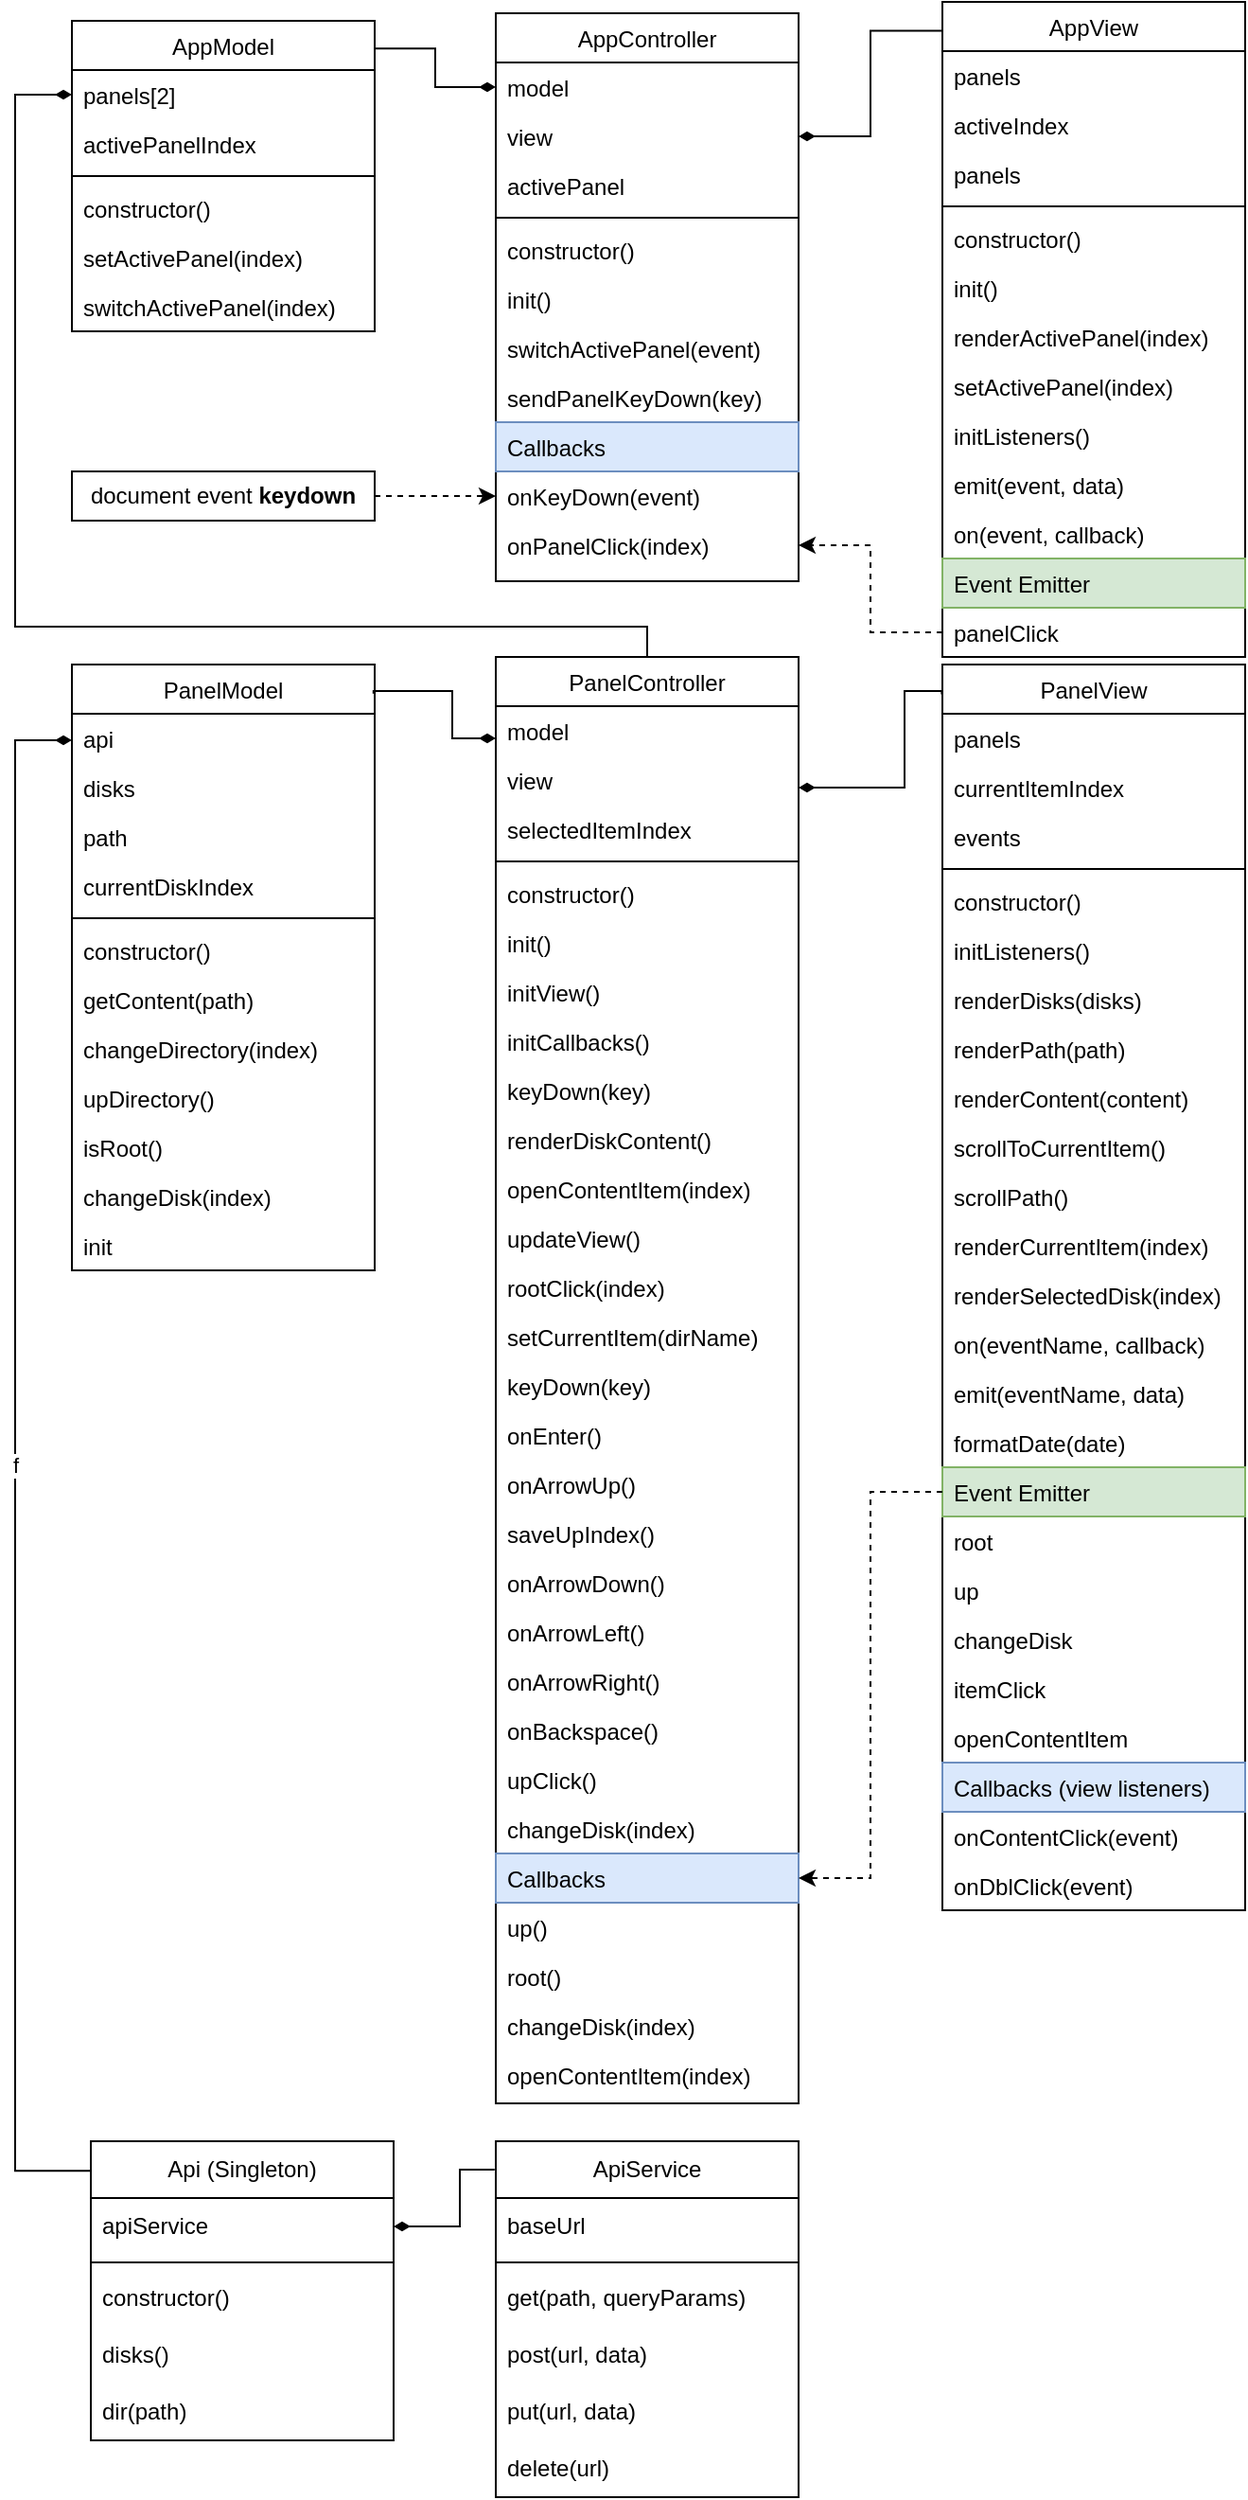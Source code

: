 <mxfile version="26.2.2">
  <diagram id="C5RBs43oDa-KdzZeNtuy" name="Page-1">
    <mxGraphModel dx="1680" dy="989" grid="1" gridSize="10" guides="1" tooltips="1" connect="1" arrows="1" fold="1" page="1" pageScale="1" pageWidth="827" pageHeight="1169" math="0" shadow="0">
      <root>
        <mxCell id="WIyWlLk6GJQsqaUBKTNV-0" />
        <mxCell id="WIyWlLk6GJQsqaUBKTNV-1" parent="WIyWlLk6GJQsqaUBKTNV-0" />
        <mxCell id="a1xoejH6OMflJk5eqxq0-0" value="AppController" style="swimlane;fontStyle=0;align=center;verticalAlign=top;childLayout=stackLayout;horizontal=1;startSize=26;horizontalStack=0;resizeParent=1;resizeLast=0;collapsible=1;marginBottom=0;rounded=0;shadow=0;strokeWidth=1;" parent="WIyWlLk6GJQsqaUBKTNV-1" vertex="1">
          <mxGeometry x="334" y="16" width="160" height="300" as="geometry">
            <mxRectangle x="110" y="580" width="160" height="26" as="alternateBounds" />
          </mxGeometry>
        </mxCell>
        <mxCell id="a1xoejH6OMflJk5eqxq0-8" value="model" style="text;align=left;verticalAlign=top;spacingLeft=4;spacingRight=4;overflow=hidden;rotatable=0;points=[[0,0.5],[1,0.5]];portConstraint=eastwest;rounded=0;shadow=0;html=0;" parent="a1xoejH6OMflJk5eqxq0-0" vertex="1">
          <mxGeometry y="26" width="160" height="26" as="geometry" />
        </mxCell>
        <mxCell id="a1xoejH6OMflJk5eqxq0-9" value="view" style="text;align=left;verticalAlign=top;spacingLeft=4;spacingRight=4;overflow=hidden;rotatable=0;points=[[0,0.5],[1,0.5]];portConstraint=eastwest;rounded=0;shadow=0;html=0;" parent="a1xoejH6OMflJk5eqxq0-0" vertex="1">
          <mxGeometry y="52" width="160" height="26" as="geometry" />
        </mxCell>
        <mxCell id="a1xoejH6OMflJk5eqxq0-10" value="activePanel" style="text;align=left;verticalAlign=top;spacingLeft=4;spacingRight=4;overflow=hidden;rotatable=0;points=[[0,0.5],[1,0.5]];portConstraint=eastwest;rounded=0;shadow=0;html=0;" parent="a1xoejH6OMflJk5eqxq0-0" vertex="1">
          <mxGeometry y="78" width="160" height="26" as="geometry" />
        </mxCell>
        <mxCell id="a1xoejH6OMflJk5eqxq0-4" value="" style="line;html=1;strokeWidth=1;align=left;verticalAlign=middle;spacingTop=-1;spacingLeft=3;spacingRight=3;rotatable=0;labelPosition=right;points=[];portConstraint=eastwest;" parent="a1xoejH6OMflJk5eqxq0-0" vertex="1">
          <mxGeometry y="104" width="160" height="8" as="geometry" />
        </mxCell>
        <mxCell id="a1xoejH6OMflJk5eqxq0-12" value="constructor()" style="text;align=left;verticalAlign=top;spacingLeft=4;spacingRight=4;overflow=hidden;rotatable=0;points=[[0,0.5],[1,0.5]];portConstraint=eastwest;rounded=0;shadow=0;html=0;" parent="a1xoejH6OMflJk5eqxq0-0" vertex="1">
          <mxGeometry y="112" width="160" height="26" as="geometry" />
        </mxCell>
        <mxCell id="a1xoejH6OMflJk5eqxq0-1" value="init()" style="text;align=left;verticalAlign=top;spacingLeft=4;spacingRight=4;overflow=hidden;rotatable=0;points=[[0,0.5],[1,0.5]];portConstraint=eastwest;" parent="a1xoejH6OMflJk5eqxq0-0" vertex="1">
          <mxGeometry y="138" width="160" height="26" as="geometry" />
        </mxCell>
        <mxCell id="a1xoejH6OMflJk5eqxq0-2" value="switchActivePanel(event)" style="text;align=left;verticalAlign=top;spacingLeft=4;spacingRight=4;overflow=hidden;rotatable=0;points=[[0,0.5],[1,0.5]];portConstraint=eastwest;rounded=0;shadow=0;html=0;" parent="a1xoejH6OMflJk5eqxq0-0" vertex="1">
          <mxGeometry y="164" width="160" height="26" as="geometry" />
        </mxCell>
        <mxCell id="a1xoejH6OMflJk5eqxq0-3" value="sendPanelKeyDown(key)" style="text;align=left;verticalAlign=top;spacingLeft=4;spacingRight=4;overflow=hidden;rotatable=0;points=[[0,0.5],[1,0.5]];portConstraint=eastwest;rounded=0;shadow=0;html=0;" parent="a1xoejH6OMflJk5eqxq0-0" vertex="1">
          <mxGeometry y="190" width="160" height="26" as="geometry" />
        </mxCell>
        <mxCell id="a1xoejH6OMflJk5eqxq0-11" value="Callbacks" style="text;align=left;verticalAlign=top;spacingLeft=4;spacingRight=4;overflow=hidden;rotatable=0;points=[[0,0.5],[1,0.5]];portConstraint=eastwest;rounded=0;shadow=0;html=0;fillColor=#dae8fc;strokeColor=#6c8ebf;" parent="a1xoejH6OMflJk5eqxq0-0" vertex="1">
          <mxGeometry y="216" width="160" height="26" as="geometry" />
        </mxCell>
        <mxCell id="a1xoejH6OMflJk5eqxq0-51" value="onKeyDown(event)" style="text;align=left;verticalAlign=top;spacingLeft=4;spacingRight=4;overflow=hidden;rotatable=0;points=[[0,0.5],[1,0.5]];portConstraint=eastwest;rounded=0;shadow=0;html=0;" parent="a1xoejH6OMflJk5eqxq0-0" vertex="1">
          <mxGeometry y="242" width="160" height="26" as="geometry" />
        </mxCell>
        <mxCell id="a1xoejH6OMflJk5eqxq0-103" value="onPanelClick(index)" style="text;align=left;verticalAlign=top;spacingLeft=4;spacingRight=4;overflow=hidden;rotatable=0;points=[[0,0.5],[1,0.5]];portConstraint=eastwest;rounded=0;shadow=0;html=0;" parent="a1xoejH6OMflJk5eqxq0-0" vertex="1">
          <mxGeometry y="268" width="160" height="26" as="geometry" />
        </mxCell>
        <mxCell id="a1xoejH6OMflJk5eqxq0-13" value="AppView" style="swimlane;fontStyle=0;align=center;verticalAlign=top;childLayout=stackLayout;horizontal=1;startSize=26;horizontalStack=0;resizeParent=1;resizeLast=0;collapsible=1;marginBottom=0;rounded=0;shadow=0;strokeWidth=1;" parent="WIyWlLk6GJQsqaUBKTNV-1" vertex="1">
          <mxGeometry x="570" y="10" width="160" height="346" as="geometry">
            <mxRectangle x="340" y="380" width="170" height="26" as="alternateBounds" />
          </mxGeometry>
        </mxCell>
        <mxCell id="a1xoejH6OMflJk5eqxq0-14" value="panels" style="text;align=left;verticalAlign=top;spacingLeft=4;spacingRight=4;overflow=hidden;rotatable=0;points=[[0,0.5],[1,0.5]];portConstraint=eastwest;" parent="a1xoejH6OMflJk5eqxq0-13" vertex="1">
          <mxGeometry y="26" width="160" height="26" as="geometry" />
        </mxCell>
        <mxCell id="a1xoejH6OMflJk5eqxq0-20" value="activeIndex" style="text;align=left;verticalAlign=top;spacingLeft=4;spacingRight=4;overflow=hidden;rotatable=0;points=[[0,0.5],[1,0.5]];portConstraint=eastwest;" parent="a1xoejH6OMflJk5eqxq0-13" vertex="1">
          <mxGeometry y="52" width="160" height="26" as="geometry" />
        </mxCell>
        <mxCell id="a1xoejH6OMflJk5eqxq0-21" value="panels" style="text;align=left;verticalAlign=top;spacingLeft=4;spacingRight=4;overflow=hidden;rotatable=0;points=[[0,0.5],[1,0.5]];portConstraint=eastwest;" parent="a1xoejH6OMflJk5eqxq0-13" vertex="1">
          <mxGeometry y="78" width="160" height="26" as="geometry" />
        </mxCell>
        <mxCell id="a1xoejH6OMflJk5eqxq0-15" value="" style="line;html=1;strokeWidth=1;align=left;verticalAlign=middle;spacingTop=-1;spacingLeft=3;spacingRight=3;rotatable=0;labelPosition=right;points=[];portConstraint=eastwest;" parent="a1xoejH6OMflJk5eqxq0-13" vertex="1">
          <mxGeometry y="104" width="160" height="8" as="geometry" />
        </mxCell>
        <mxCell id="a1xoejH6OMflJk5eqxq0-22" value="constructor()" style="text;align=left;verticalAlign=top;spacingLeft=4;spacingRight=4;overflow=hidden;rotatable=0;points=[[0,0.5],[1,0.5]];portConstraint=eastwest;" parent="a1xoejH6OMflJk5eqxq0-13" vertex="1">
          <mxGeometry y="112" width="160" height="26" as="geometry" />
        </mxCell>
        <mxCell id="a1xoejH6OMflJk5eqxq0-52" value="init()" style="text;align=left;verticalAlign=top;spacingLeft=4;spacingRight=4;overflow=hidden;rotatable=0;points=[[0,0.5],[1,0.5]];portConstraint=eastwest;" parent="a1xoejH6OMflJk5eqxq0-13" vertex="1">
          <mxGeometry y="138" width="160" height="26" as="geometry" />
        </mxCell>
        <mxCell id="2SHg-j8Ba1Pg3OJQyYPf-2" value="renderActivePanel(index)" style="text;align=left;verticalAlign=top;spacingLeft=4;spacingRight=4;overflow=hidden;rotatable=0;points=[[0,0.5],[1,0.5]];portConstraint=eastwest;" parent="a1xoejH6OMflJk5eqxq0-13" vertex="1">
          <mxGeometry y="164" width="160" height="26" as="geometry" />
        </mxCell>
        <mxCell id="a1xoejH6OMflJk5eqxq0-33" value="setActivePanel(index)" style="text;align=left;verticalAlign=top;spacingLeft=4;spacingRight=4;overflow=hidden;rotatable=0;points=[[0,0.5],[1,0.5]];portConstraint=eastwest;" parent="a1xoejH6OMflJk5eqxq0-13" vertex="1">
          <mxGeometry y="190" width="160" height="26" as="geometry" />
        </mxCell>
        <mxCell id="RjwUOtWfSefWet6naHmy-1" value="initListeners()" style="text;align=left;verticalAlign=top;spacingLeft=4;spacingRight=4;overflow=hidden;rotatable=0;points=[[0,0.5],[1,0.5]];portConstraint=eastwest;" parent="a1xoejH6OMflJk5eqxq0-13" vertex="1">
          <mxGeometry y="216" width="160" height="26" as="geometry" />
        </mxCell>
        <mxCell id="a1xoejH6OMflJk5eqxq0-34" value="emit(event, data)" style="text;align=left;verticalAlign=top;spacingLeft=4;spacingRight=4;overflow=hidden;rotatable=0;points=[[0,0.5],[1,0.5]];portConstraint=eastwest;" parent="a1xoejH6OMflJk5eqxq0-13" vertex="1">
          <mxGeometry y="242" width="160" height="26" as="geometry" />
        </mxCell>
        <mxCell id="a1xoejH6OMflJk5eqxq0-35" value="on(event, callback)" style="text;align=left;verticalAlign=top;spacingLeft=4;spacingRight=4;overflow=hidden;rotatable=0;points=[[0,0.5],[1,0.5]];portConstraint=eastwest;" parent="a1xoejH6OMflJk5eqxq0-13" vertex="1">
          <mxGeometry y="268" width="160" height="26" as="geometry" />
        </mxCell>
        <mxCell id="a1xoejH6OMflJk5eqxq0-36" value="Event Emitter" style="text;align=left;verticalAlign=top;spacingLeft=4;spacingRight=4;overflow=hidden;rotatable=0;points=[[0,0.5],[1,0.5]];portConstraint=eastwest;fillColor=#d5e8d4;strokeColor=#82b366;" parent="a1xoejH6OMflJk5eqxq0-13" vertex="1">
          <mxGeometry y="294" width="160" height="26" as="geometry" />
        </mxCell>
        <mxCell id="a1xoejH6OMflJk5eqxq0-38" value="panelClick" style="text;align=left;verticalAlign=top;spacingLeft=4;spacingRight=4;overflow=hidden;rotatable=0;points=[[0,0.5],[1,0.5]];portConstraint=eastwest;" parent="a1xoejH6OMflJk5eqxq0-13" vertex="1">
          <mxGeometry y="320" width="160" height="26" as="geometry" />
        </mxCell>
        <mxCell id="a1xoejH6OMflJk5eqxq0-23" value="AppModel" style="swimlane;fontStyle=0;align=center;verticalAlign=top;childLayout=stackLayout;horizontal=1;startSize=26;horizontalStack=0;resizeParent=1;resizeLast=0;collapsible=1;marginBottom=0;rounded=0;shadow=0;strokeWidth=1;" parent="WIyWlLk6GJQsqaUBKTNV-1" vertex="1">
          <mxGeometry x="110" y="20" width="160" height="164" as="geometry">
            <mxRectangle x="340" y="380" width="170" height="26" as="alternateBounds" />
          </mxGeometry>
        </mxCell>
        <mxCell id="a1xoejH6OMflJk5eqxq0-25" value="panels[2]" style="text;align=left;verticalAlign=top;spacingLeft=4;spacingRight=4;overflow=hidden;rotatable=0;points=[[0,0.5],[1,0.5]];portConstraint=eastwest;" parent="a1xoejH6OMflJk5eqxq0-23" vertex="1">
          <mxGeometry y="26" width="160" height="26" as="geometry" />
        </mxCell>
        <mxCell id="a1xoejH6OMflJk5eqxq0-26" value="activePanelIndex" style="text;align=left;verticalAlign=top;spacingLeft=4;spacingRight=4;overflow=hidden;rotatable=0;points=[[0,0.5],[1,0.5]];portConstraint=eastwest;" parent="a1xoejH6OMflJk5eqxq0-23" vertex="1">
          <mxGeometry y="52" width="160" height="26" as="geometry" />
        </mxCell>
        <mxCell id="a1xoejH6OMflJk5eqxq0-27" value="" style="line;html=1;strokeWidth=1;align=left;verticalAlign=middle;spacingTop=-1;spacingLeft=3;spacingRight=3;rotatable=0;labelPosition=right;points=[];portConstraint=eastwest;" parent="a1xoejH6OMflJk5eqxq0-23" vertex="1">
          <mxGeometry y="78" width="160" height="8" as="geometry" />
        </mxCell>
        <mxCell id="a1xoejH6OMflJk5eqxq0-41" value="constructor()" style="text;align=left;verticalAlign=top;spacingLeft=4;spacingRight=4;overflow=hidden;rotatable=0;points=[[0,0.5],[1,0.5]];portConstraint=eastwest;" parent="a1xoejH6OMflJk5eqxq0-23" vertex="1">
          <mxGeometry y="86" width="160" height="26" as="geometry" />
        </mxCell>
        <mxCell id="a1xoejH6OMflJk5eqxq0-28" value="setActivePanel(index)" style="text;align=left;verticalAlign=top;spacingLeft=4;spacingRight=4;overflow=hidden;rotatable=0;points=[[0,0.5],[1,0.5]];portConstraint=eastwest;" parent="a1xoejH6OMflJk5eqxq0-23" vertex="1">
          <mxGeometry y="112" width="160" height="26" as="geometry" />
        </mxCell>
        <mxCell id="a1xoejH6OMflJk5eqxq0-30" value="switchActivePanel(index)" style="text;align=left;verticalAlign=top;spacingLeft=4;spacingRight=4;overflow=hidden;rotatable=0;points=[[0,0.5],[1,0.5]];portConstraint=eastwest;" parent="a1xoejH6OMflJk5eqxq0-23" vertex="1">
          <mxGeometry y="138" width="160" height="26" as="geometry" />
        </mxCell>
        <mxCell id="a1xoejH6OMflJk5eqxq0-31" value="" style="edgeStyle=orthogonalEdgeStyle;rounded=0;orthogonalLoop=1;jettySize=auto;html=1;endArrow=diamondThin;endFill=1;exitX=0.999;exitY=0.089;exitDx=0;exitDy=0;exitPerimeter=0;" parent="WIyWlLk6GJQsqaUBKTNV-1" source="a1xoejH6OMflJk5eqxq0-23" target="a1xoejH6OMflJk5eqxq0-8" edge="1">
          <mxGeometry relative="1" as="geometry" />
        </mxCell>
        <mxCell id="a1xoejH6OMflJk5eqxq0-32" value="" style="edgeStyle=orthogonalEdgeStyle;rounded=0;orthogonalLoop=1;jettySize=auto;html=1;exitX=-0.003;exitY=0.044;exitDx=0;exitDy=0;exitPerimeter=0;endArrow=diamondThin;endFill=1;" parent="WIyWlLk6GJQsqaUBKTNV-1" source="a1xoejH6OMflJk5eqxq0-13" target="a1xoejH6OMflJk5eqxq0-9" edge="1">
          <mxGeometry relative="1" as="geometry" />
        </mxCell>
        <mxCell id="a1xoejH6OMflJk5eqxq0-40" value="" style="edgeStyle=orthogonalEdgeStyle;rounded=0;orthogonalLoop=1;jettySize=auto;html=1;entryX=1;entryY=0.5;entryDx=0;entryDy=0;dashed=1;" parent="WIyWlLk6GJQsqaUBKTNV-1" source="a1xoejH6OMflJk5eqxq0-38" target="a1xoejH6OMflJk5eqxq0-103" edge="1">
          <mxGeometry relative="1" as="geometry" />
        </mxCell>
        <mxCell id="a1xoejH6OMflJk5eqxq0-53" value="PanelController" style="swimlane;fontStyle=0;align=center;verticalAlign=top;childLayout=stackLayout;horizontal=1;startSize=26;horizontalStack=0;resizeParent=1;resizeLast=0;collapsible=1;marginBottom=0;rounded=0;shadow=0;strokeWidth=1;" parent="WIyWlLk6GJQsqaUBKTNV-1" vertex="1">
          <mxGeometry x="334" y="356" width="160" height="764" as="geometry">
            <mxRectangle x="110" y="580" width="160" height="26" as="alternateBounds" />
          </mxGeometry>
        </mxCell>
        <mxCell id="a1xoejH6OMflJk5eqxq0-54" value="model" style="text;align=left;verticalAlign=top;spacingLeft=4;spacingRight=4;overflow=hidden;rotatable=0;points=[[0,0.5],[1,0.5]];portConstraint=eastwest;rounded=0;shadow=0;html=0;" parent="a1xoejH6OMflJk5eqxq0-53" vertex="1">
          <mxGeometry y="26" width="160" height="26" as="geometry" />
        </mxCell>
        <mxCell id="a1xoejH6OMflJk5eqxq0-55" value="view" style="text;align=left;verticalAlign=top;spacingLeft=4;spacingRight=4;overflow=hidden;rotatable=0;points=[[0,0.5],[1,0.5]];portConstraint=eastwest;rounded=0;shadow=0;html=0;" parent="a1xoejH6OMflJk5eqxq0-53" vertex="1">
          <mxGeometry y="52" width="160" height="26" as="geometry" />
        </mxCell>
        <mxCell id="a1xoejH6OMflJk5eqxq0-56" value="selectedItemIndex" style="text;align=left;verticalAlign=top;spacingLeft=4;spacingRight=4;overflow=hidden;rotatable=0;points=[[0,0.5],[1,0.5]];portConstraint=eastwest;rounded=0;shadow=0;html=0;" parent="a1xoejH6OMflJk5eqxq0-53" vertex="1">
          <mxGeometry y="78" width="160" height="26" as="geometry" />
        </mxCell>
        <mxCell id="a1xoejH6OMflJk5eqxq0-57" value="" style="line;html=1;strokeWidth=1;align=left;verticalAlign=middle;spacingTop=-1;spacingLeft=3;spacingRight=3;rotatable=0;labelPosition=right;points=[];portConstraint=eastwest;" parent="a1xoejH6OMflJk5eqxq0-53" vertex="1">
          <mxGeometry y="104" width="160" height="8" as="geometry" />
        </mxCell>
        <mxCell id="a1xoejH6OMflJk5eqxq0-58" value="constructor()" style="text;align=left;verticalAlign=top;spacingLeft=4;spacingRight=4;overflow=hidden;rotatable=0;points=[[0,0.5],[1,0.5]];portConstraint=eastwest;rounded=0;shadow=0;html=0;" parent="a1xoejH6OMflJk5eqxq0-53" vertex="1">
          <mxGeometry y="112" width="160" height="26" as="geometry" />
        </mxCell>
        <mxCell id="a1xoejH6OMflJk5eqxq0-59" value="init()" style="text;align=left;verticalAlign=top;spacingLeft=4;spacingRight=4;overflow=hidden;rotatable=0;points=[[0,0.5],[1,0.5]];portConstraint=eastwest;" parent="a1xoejH6OMflJk5eqxq0-53" vertex="1">
          <mxGeometry y="138" width="160" height="26" as="geometry" />
        </mxCell>
        <mxCell id="a1xoejH6OMflJk5eqxq0-89" value="initView()" style="text;align=left;verticalAlign=top;spacingLeft=4;spacingRight=4;overflow=hidden;rotatable=0;points=[[0,0.5],[1,0.5]];portConstraint=eastwest;" parent="a1xoejH6OMflJk5eqxq0-53" vertex="1">
          <mxGeometry y="164" width="160" height="26" as="geometry" />
        </mxCell>
        <mxCell id="a1xoejH6OMflJk5eqxq0-90" value="initCallbacks()" style="text;align=left;verticalAlign=top;spacingLeft=4;spacingRight=4;overflow=hidden;rotatable=0;points=[[0,0.5],[1,0.5]];portConstraint=eastwest;" parent="a1xoejH6OMflJk5eqxq0-53" vertex="1">
          <mxGeometry y="190" width="160" height="26" as="geometry" />
        </mxCell>
        <mxCell id="a1xoejH6OMflJk5eqxq0-91" value="keyDown(key)" style="text;align=left;verticalAlign=top;spacingLeft=4;spacingRight=4;overflow=hidden;rotatable=0;points=[[0,0.5],[1,0.5]];portConstraint=eastwest;" parent="a1xoejH6OMflJk5eqxq0-53" vertex="1">
          <mxGeometry y="216" width="160" height="26" as="geometry" />
        </mxCell>
        <mxCell id="BGa3P3r84_0ftq_pLWF2-8" value="renderDiskContent()" style="text;align=left;verticalAlign=top;spacingLeft=4;spacingRight=4;overflow=hidden;rotatable=0;points=[[0,0.5],[1,0.5]];portConstraint=eastwest;" parent="a1xoejH6OMflJk5eqxq0-53" vertex="1">
          <mxGeometry y="242" width="160" height="26" as="geometry" />
        </mxCell>
        <mxCell id="BGa3P3r84_0ftq_pLWF2-9" value="openContentItem(index)" style="text;align=left;verticalAlign=top;spacingLeft=4;spacingRight=4;overflow=hidden;rotatable=0;points=[[0,0.5],[1,0.5]];portConstraint=eastwest;" parent="a1xoejH6OMflJk5eqxq0-53" vertex="1">
          <mxGeometry y="268" width="160" height="26" as="geometry" />
        </mxCell>
        <mxCell id="2SHg-j8Ba1Pg3OJQyYPf-3" value="updateView()" style="text;align=left;verticalAlign=top;spacingLeft=4;spacingRight=4;overflow=hidden;rotatable=0;points=[[0,0.5],[1,0.5]];portConstraint=eastwest;" parent="a1xoejH6OMflJk5eqxq0-53" vertex="1">
          <mxGeometry y="294" width="160" height="26" as="geometry" />
        </mxCell>
        <mxCell id="BGa3P3r84_0ftq_pLWF2-11" value="rootClick(index)" style="text;align=left;verticalAlign=top;spacingLeft=4;spacingRight=4;overflow=hidden;rotatable=0;points=[[0,0.5],[1,0.5]];portConstraint=eastwest;" parent="a1xoejH6OMflJk5eqxq0-53" vertex="1">
          <mxGeometry y="320" width="160" height="26" as="geometry" />
        </mxCell>
        <mxCell id="2SHg-j8Ba1Pg3OJQyYPf-4" value="setCurrentItem(dirName)" style="text;align=left;verticalAlign=top;spacingLeft=4;spacingRight=4;overflow=hidden;rotatable=0;points=[[0,0.5],[1,0.5]];portConstraint=eastwest;" parent="a1xoejH6OMflJk5eqxq0-53" vertex="1">
          <mxGeometry y="346" width="160" height="26" as="geometry" />
        </mxCell>
        <mxCell id="2SHg-j8Ba1Pg3OJQyYPf-5" value="keyDown(key)" style="text;align=left;verticalAlign=top;spacingLeft=4;spacingRight=4;overflow=hidden;rotatable=0;points=[[0,0.5],[1,0.5]];portConstraint=eastwest;" parent="a1xoejH6OMflJk5eqxq0-53" vertex="1">
          <mxGeometry y="372" width="160" height="26" as="geometry" />
        </mxCell>
        <mxCell id="2SHg-j8Ba1Pg3OJQyYPf-21" value="onEnter()" style="text;align=left;verticalAlign=top;spacingLeft=4;spacingRight=4;overflow=hidden;rotatable=0;points=[[0,0.5],[1,0.5]];portConstraint=eastwest;" parent="a1xoejH6OMflJk5eqxq0-53" vertex="1">
          <mxGeometry y="398" width="160" height="26" as="geometry" />
        </mxCell>
        <mxCell id="2SHg-j8Ba1Pg3OJQyYPf-20" value="onArrowUp()" style="text;align=left;verticalAlign=top;spacingLeft=4;spacingRight=4;overflow=hidden;rotatable=0;points=[[0,0.5],[1,0.5]];portConstraint=eastwest;" parent="a1xoejH6OMflJk5eqxq0-53" vertex="1">
          <mxGeometry y="424" width="160" height="26" as="geometry" />
        </mxCell>
        <mxCell id="2SHg-j8Ba1Pg3OJQyYPf-19" value="saveUpIndex()" style="text;align=left;verticalAlign=top;spacingLeft=4;spacingRight=4;overflow=hidden;rotatable=0;points=[[0,0.5],[1,0.5]];portConstraint=eastwest;" parent="a1xoejH6OMflJk5eqxq0-53" vertex="1">
          <mxGeometry y="450" width="160" height="26" as="geometry" />
        </mxCell>
        <mxCell id="2SHg-j8Ba1Pg3OJQyYPf-18" value="onArrowDown()" style="text;align=left;verticalAlign=top;spacingLeft=4;spacingRight=4;overflow=hidden;rotatable=0;points=[[0,0.5],[1,0.5]];portConstraint=eastwest;" parent="a1xoejH6OMflJk5eqxq0-53" vertex="1">
          <mxGeometry y="476" width="160" height="26" as="geometry" />
        </mxCell>
        <mxCell id="2SHg-j8Ba1Pg3OJQyYPf-17" value="onArrowLeft()" style="text;align=left;verticalAlign=top;spacingLeft=4;spacingRight=4;overflow=hidden;rotatable=0;points=[[0,0.5],[1,0.5]];portConstraint=eastwest;" parent="a1xoejH6OMflJk5eqxq0-53" vertex="1">
          <mxGeometry y="502" width="160" height="26" as="geometry" />
        </mxCell>
        <mxCell id="2SHg-j8Ba1Pg3OJQyYPf-16" value="onArrowRight() " style="text;align=left;verticalAlign=top;spacingLeft=4;spacingRight=4;overflow=hidden;rotatable=0;points=[[0,0.5],[1,0.5]];portConstraint=eastwest;" parent="a1xoejH6OMflJk5eqxq0-53" vertex="1">
          <mxGeometry y="528" width="160" height="26" as="geometry" />
        </mxCell>
        <mxCell id="2SHg-j8Ba1Pg3OJQyYPf-15" value="onBackspace()" style="text;align=left;verticalAlign=top;spacingLeft=4;spacingRight=4;overflow=hidden;rotatable=0;points=[[0,0.5],[1,0.5]];portConstraint=eastwest;" parent="a1xoejH6OMflJk5eqxq0-53" vertex="1">
          <mxGeometry y="554" width="160" height="26" as="geometry" />
        </mxCell>
        <mxCell id="BGa3P3r84_0ftq_pLWF2-10" value="upClick()" style="text;align=left;verticalAlign=top;spacingLeft=4;spacingRight=4;overflow=hidden;rotatable=0;points=[[0,0.5],[1,0.5]];portConstraint=eastwest;" parent="a1xoejH6OMflJk5eqxq0-53" vertex="1">
          <mxGeometry y="580" width="160" height="26" as="geometry" />
        </mxCell>
        <mxCell id="a1xoejH6OMflJk5eqxq0-93" value="changeDisk(index)" style="text;align=left;verticalAlign=top;spacingLeft=4;spacingRight=4;overflow=hidden;rotatable=0;points=[[0,0.5],[1,0.5]];portConstraint=eastwest;" parent="a1xoejH6OMflJk5eqxq0-53" vertex="1">
          <mxGeometry y="606" width="160" height="26" as="geometry" />
        </mxCell>
        <mxCell id="a1xoejH6OMflJk5eqxq0-97" value="Callbacks" style="text;align=left;verticalAlign=top;spacingLeft=4;spacingRight=4;overflow=hidden;rotatable=0;points=[[0,0.5],[1,0.5]];portConstraint=eastwest;fillColor=#dae8fc;strokeColor=#6c8ebf;" parent="a1xoejH6OMflJk5eqxq0-53" vertex="1">
          <mxGeometry y="632" width="160" height="26" as="geometry" />
        </mxCell>
        <mxCell id="a1xoejH6OMflJk5eqxq0-101" value="up()" style="text;align=left;verticalAlign=top;spacingLeft=4;spacingRight=4;overflow=hidden;rotatable=0;points=[[0,0.5],[1,0.5]];portConstraint=eastwest;" parent="a1xoejH6OMflJk5eqxq0-53" vertex="1">
          <mxGeometry y="658" width="160" height="26" as="geometry" />
        </mxCell>
        <mxCell id="a1xoejH6OMflJk5eqxq0-102" value="root()" style="text;align=left;verticalAlign=top;spacingLeft=4;spacingRight=4;overflow=hidden;rotatable=0;points=[[0,0.5],[1,0.5]];portConstraint=eastwest;" parent="a1xoejH6OMflJk5eqxq0-53" vertex="1">
          <mxGeometry y="684" width="160" height="26" as="geometry" />
        </mxCell>
        <mxCell id="a1xoejH6OMflJk5eqxq0-98" value="changeDisk(index)" style="text;align=left;verticalAlign=top;spacingLeft=4;spacingRight=4;overflow=hidden;rotatable=0;points=[[0,0.5],[1,0.5]];portConstraint=eastwest;" parent="a1xoejH6OMflJk5eqxq0-53" vertex="1">
          <mxGeometry y="710" width="160" height="26" as="geometry" />
        </mxCell>
        <mxCell id="a1xoejH6OMflJk5eqxq0-100" value="openContentItem(index)" style="text;align=left;verticalAlign=top;spacingLeft=4;spacingRight=4;overflow=hidden;rotatable=0;points=[[0,0.5],[1,0.5]];portConstraint=eastwest;" parent="a1xoejH6OMflJk5eqxq0-53" vertex="1">
          <mxGeometry y="736" width="160" height="26" as="geometry" />
        </mxCell>
        <mxCell id="a1xoejH6OMflJk5eqxq0-64" value="PanelView" style="swimlane;fontStyle=0;align=center;verticalAlign=top;childLayout=stackLayout;horizontal=1;startSize=26;horizontalStack=0;resizeParent=1;resizeLast=0;collapsible=1;marginBottom=0;rounded=0;shadow=0;strokeWidth=1;" parent="WIyWlLk6GJQsqaUBKTNV-1" vertex="1">
          <mxGeometry x="570" y="360" width="160" height="658" as="geometry">
            <mxRectangle x="340" y="380" width="170" height="26" as="alternateBounds" />
          </mxGeometry>
        </mxCell>
        <mxCell id="a1xoejH6OMflJk5eqxq0-65" value="panels" style="text;align=left;verticalAlign=top;spacingLeft=4;spacingRight=4;overflow=hidden;rotatable=0;points=[[0,0.5],[1,0.5]];portConstraint=eastwest;" parent="a1xoejH6OMflJk5eqxq0-64" vertex="1">
          <mxGeometry y="26" width="160" height="26" as="geometry" />
        </mxCell>
        <mxCell id="a1xoejH6OMflJk5eqxq0-66" value="currentItemIndex" style="text;align=left;verticalAlign=top;spacingLeft=4;spacingRight=4;overflow=hidden;rotatable=0;points=[[0,0.5],[1,0.5]];portConstraint=eastwest;" parent="a1xoejH6OMflJk5eqxq0-64" vertex="1">
          <mxGeometry y="52" width="160" height="26" as="geometry" />
        </mxCell>
        <mxCell id="ZbNs4xfakoSIJc2jmbuh-25" value="events" style="text;align=left;verticalAlign=top;spacingLeft=4;spacingRight=4;overflow=hidden;rotatable=0;points=[[0,0.5],[1,0.5]];portConstraint=eastwest;" parent="a1xoejH6OMflJk5eqxq0-64" vertex="1">
          <mxGeometry y="78" width="160" height="26" as="geometry" />
        </mxCell>
        <mxCell id="a1xoejH6OMflJk5eqxq0-68" value="" style="line;html=1;strokeWidth=1;align=left;verticalAlign=middle;spacingTop=-1;spacingLeft=3;spacingRight=3;rotatable=0;labelPosition=right;points=[];portConstraint=eastwest;" parent="a1xoejH6OMflJk5eqxq0-64" vertex="1">
          <mxGeometry y="104" width="160" height="8" as="geometry" />
        </mxCell>
        <mxCell id="a1xoejH6OMflJk5eqxq0-69" value="constructor()" style="text;align=left;verticalAlign=top;spacingLeft=4;spacingRight=4;overflow=hidden;rotatable=0;points=[[0,0.5],[1,0.5]];portConstraint=eastwest;" parent="a1xoejH6OMflJk5eqxq0-64" vertex="1">
          <mxGeometry y="112" width="160" height="26" as="geometry" />
        </mxCell>
        <mxCell id="a1xoejH6OMflJk5eqxq0-70" value="initListeners()" style="text;align=left;verticalAlign=top;spacingLeft=4;spacingRight=4;overflow=hidden;rotatable=0;points=[[0,0.5],[1,0.5]];portConstraint=eastwest;" parent="a1xoejH6OMflJk5eqxq0-64" vertex="1">
          <mxGeometry y="138" width="160" height="26" as="geometry" />
        </mxCell>
        <mxCell id="a1xoejH6OMflJk5eqxq0-71" value="renderDisks(disks)" style="text;align=left;verticalAlign=top;spacingLeft=4;spacingRight=4;overflow=hidden;rotatable=0;points=[[0,0.5],[1,0.5]];portConstraint=eastwest;" parent="a1xoejH6OMflJk5eqxq0-64" vertex="1">
          <mxGeometry y="164" width="160" height="26" as="geometry" />
        </mxCell>
        <mxCell id="a1xoejH6OMflJk5eqxq0-125" value="renderPath(path)" style="text;align=left;verticalAlign=top;spacingLeft=4;spacingRight=4;overflow=hidden;rotatable=0;points=[[0,0.5],[1,0.5]];portConstraint=eastwest;" parent="a1xoejH6OMflJk5eqxq0-64" vertex="1">
          <mxGeometry y="190" width="160" height="26" as="geometry" />
        </mxCell>
        <mxCell id="a1xoejH6OMflJk5eqxq0-126" value="renderContent(content)" style="text;align=left;verticalAlign=top;spacingLeft=4;spacingRight=4;overflow=hidden;rotatable=0;points=[[0,0.5],[1,0.5]];portConstraint=eastwest;" parent="a1xoejH6OMflJk5eqxq0-64" vertex="1">
          <mxGeometry y="216" width="160" height="26" as="geometry" />
        </mxCell>
        <mxCell id="RHOaUL56txEKMJ-VByJY-1" value="scrollToCurrentItem()" style="text;align=left;verticalAlign=top;spacingLeft=4;spacingRight=4;overflow=hidden;rotatable=0;points=[[0,0.5],[1,0.5]];portConstraint=eastwest;" vertex="1" parent="a1xoejH6OMflJk5eqxq0-64">
          <mxGeometry y="242" width="160" height="26" as="geometry" />
        </mxCell>
        <mxCell id="RHOaUL56txEKMJ-VByJY-2" value="scrollPath()" style="text;align=left;verticalAlign=top;spacingLeft=4;spacingRight=4;overflow=hidden;rotatable=0;points=[[0,0.5],[1,0.5]];portConstraint=eastwest;" vertex="1" parent="a1xoejH6OMflJk5eqxq0-64">
          <mxGeometry y="268" width="160" height="26" as="geometry" />
        </mxCell>
        <mxCell id="a1xoejH6OMflJk5eqxq0-127" value="renderCurrentItem(index)" style="text;align=left;verticalAlign=top;spacingLeft=4;spacingRight=4;overflow=hidden;rotatable=0;points=[[0,0.5],[1,0.5]];portConstraint=eastwest;" parent="a1xoejH6OMflJk5eqxq0-64" vertex="1">
          <mxGeometry y="294" width="160" height="26" as="geometry" />
        </mxCell>
        <mxCell id="a1xoejH6OMflJk5eqxq0-128" value="renderSelectedDisk(index)" style="text;align=left;verticalAlign=top;spacingLeft=4;spacingRight=4;overflow=hidden;rotatable=0;points=[[0,0.5],[1,0.5]];portConstraint=eastwest;" parent="a1xoejH6OMflJk5eqxq0-64" vertex="1">
          <mxGeometry y="320" width="160" height="26" as="geometry" />
        </mxCell>
        <mxCell id="BGa3P3r84_0ftq_pLWF2-3" value="on(eventName, callback)" style="text;align=left;verticalAlign=top;spacingLeft=4;spacingRight=4;overflow=hidden;rotatable=0;points=[[0,0.5],[1,0.5]];portConstraint=eastwest;" parent="a1xoejH6OMflJk5eqxq0-64" vertex="1">
          <mxGeometry y="346" width="160" height="26" as="geometry" />
        </mxCell>
        <mxCell id="BGa3P3r84_0ftq_pLWF2-4" value="emit(eventName, data)" style="text;align=left;verticalAlign=top;spacingLeft=4;spacingRight=4;overflow=hidden;rotatable=0;points=[[0,0.5],[1,0.5]];portConstraint=eastwest;" parent="a1xoejH6OMflJk5eqxq0-64" vertex="1">
          <mxGeometry y="372" width="160" height="26" as="geometry" />
        </mxCell>
        <mxCell id="a1xoejH6OMflJk5eqxq0-73" value="formatDate(date)" style="text;align=left;verticalAlign=top;spacingLeft=4;spacingRight=4;overflow=hidden;rotatable=0;points=[[0,0.5],[1,0.5]];portConstraint=eastwest;" parent="a1xoejH6OMflJk5eqxq0-64" vertex="1">
          <mxGeometry y="398" width="160" height="26" as="geometry" />
        </mxCell>
        <mxCell id="a1xoejH6OMflJk5eqxq0-75" value="Event Emitter" style="text;align=left;verticalAlign=top;spacingLeft=4;spacingRight=4;overflow=hidden;rotatable=0;points=[[0,0.5],[1,0.5]];portConstraint=eastwest;fillColor=#d5e8d4;strokeColor=#82b366;" parent="a1xoejH6OMflJk5eqxq0-64" vertex="1">
          <mxGeometry y="424" width="160" height="26" as="geometry" />
        </mxCell>
        <mxCell id="a1xoejH6OMflJk5eqxq0-129" value="root" style="text;align=left;verticalAlign=top;spacingLeft=4;spacingRight=4;overflow=hidden;rotatable=0;points=[[0,0.5],[1,0.5]];portConstraint=eastwest;" parent="a1xoejH6OMflJk5eqxq0-64" vertex="1">
          <mxGeometry y="450" width="160" height="26" as="geometry" />
        </mxCell>
        <mxCell id="a1xoejH6OMflJk5eqxq0-76" value="up" style="text;align=left;verticalAlign=top;spacingLeft=4;spacingRight=4;overflow=hidden;rotatable=0;points=[[0,0.5],[1,0.5]];portConstraint=eastwest;" parent="a1xoejH6OMflJk5eqxq0-64" vertex="1">
          <mxGeometry y="476" width="160" height="26" as="geometry" />
        </mxCell>
        <mxCell id="a1xoejH6OMflJk5eqxq0-130" value="changeDisk" style="text;align=left;verticalAlign=top;spacingLeft=4;spacingRight=4;overflow=hidden;rotatable=0;points=[[0,0.5],[1,0.5]];portConstraint=eastwest;" parent="a1xoejH6OMflJk5eqxq0-64" vertex="1">
          <mxGeometry y="502" width="160" height="26" as="geometry" />
        </mxCell>
        <mxCell id="a1xoejH6OMflJk5eqxq0-131" value="itemClick" style="text;align=left;verticalAlign=top;spacingLeft=4;spacingRight=4;overflow=hidden;rotatable=0;points=[[0,0.5],[1,0.5]];portConstraint=eastwest;" parent="a1xoejH6OMflJk5eqxq0-64" vertex="1">
          <mxGeometry y="528" width="160" height="26" as="geometry" />
        </mxCell>
        <mxCell id="a1xoejH6OMflJk5eqxq0-132" value="openContentItem" style="text;align=left;verticalAlign=top;spacingLeft=4;spacingRight=4;overflow=hidden;rotatable=0;points=[[0,0.5],[1,0.5]];portConstraint=eastwest;" parent="a1xoejH6OMflJk5eqxq0-64" vertex="1">
          <mxGeometry y="554" width="160" height="26" as="geometry" />
        </mxCell>
        <mxCell id="a1xoejH6OMflJk5eqxq0-133" value="Callbacks (view listeners)" style="text;align=left;verticalAlign=top;spacingLeft=4;spacingRight=4;overflow=hidden;rotatable=0;points=[[0,0.5],[1,0.5]];portConstraint=eastwest;fillColor=#dae8fc;strokeColor=#6c8ebf;" parent="a1xoejH6OMflJk5eqxq0-64" vertex="1">
          <mxGeometry y="580" width="160" height="26" as="geometry" />
        </mxCell>
        <mxCell id="a1xoejH6OMflJk5eqxq0-134" value="onContentClick(event)" style="text;align=left;verticalAlign=top;spacingLeft=4;spacingRight=4;overflow=hidden;rotatable=0;points=[[0,0.5],[1,0.5]];portConstraint=eastwest;" parent="a1xoejH6OMflJk5eqxq0-64" vertex="1">
          <mxGeometry y="606" width="160" height="26" as="geometry" />
        </mxCell>
        <mxCell id="a1xoejH6OMflJk5eqxq0-135" value="onDblClick(event)" style="text;align=left;verticalAlign=top;spacingLeft=4;spacingRight=4;overflow=hidden;rotatable=0;points=[[0,0.5],[1,0.5]];portConstraint=eastwest;" parent="a1xoejH6OMflJk5eqxq0-64" vertex="1">
          <mxGeometry y="632" width="160" height="26" as="geometry" />
        </mxCell>
        <mxCell id="a1xoejH6OMflJk5eqxq0-77" value="PanelModel" style="swimlane;fontStyle=0;align=center;verticalAlign=top;childLayout=stackLayout;horizontal=1;startSize=26;horizontalStack=0;resizeParent=1;resizeLast=0;collapsible=1;marginBottom=0;rounded=0;shadow=0;strokeWidth=1;" parent="WIyWlLk6GJQsqaUBKTNV-1" vertex="1">
          <mxGeometry x="110" y="360" width="160" height="320" as="geometry">
            <mxRectangle x="340" y="380" width="170" height="26" as="alternateBounds" />
          </mxGeometry>
        </mxCell>
        <mxCell id="a1xoejH6OMflJk5eqxq0-162" value="api" style="text;align=left;verticalAlign=top;spacingLeft=4;spacingRight=4;overflow=hidden;rotatable=0;points=[[0,0.5],[1,0.5]];portConstraint=eastwest;" parent="a1xoejH6OMflJk5eqxq0-77" vertex="1">
          <mxGeometry y="26" width="160" height="26" as="geometry" />
        </mxCell>
        <mxCell id="a1xoejH6OMflJk5eqxq0-79" value="disks" style="text;align=left;verticalAlign=top;spacingLeft=4;spacingRight=4;overflow=hidden;rotatable=0;points=[[0,0.5],[1,0.5]];portConstraint=eastwest;" parent="a1xoejH6OMflJk5eqxq0-77" vertex="1">
          <mxGeometry y="52" width="160" height="26" as="geometry" />
        </mxCell>
        <mxCell id="a1xoejH6OMflJk5eqxq0-80" value="path" style="text;align=left;verticalAlign=top;spacingLeft=4;spacingRight=4;overflow=hidden;rotatable=0;points=[[0,0.5],[1,0.5]];portConstraint=eastwest;" parent="a1xoejH6OMflJk5eqxq0-77" vertex="1">
          <mxGeometry y="78" width="160" height="26" as="geometry" />
        </mxCell>
        <mxCell id="a1xoejH6OMflJk5eqxq0-110" value="currentDiskIndex" style="text;align=left;verticalAlign=top;spacingLeft=4;spacingRight=4;overflow=hidden;rotatable=0;points=[[0,0.5],[1,0.5]];portConstraint=eastwest;" parent="a1xoejH6OMflJk5eqxq0-77" vertex="1">
          <mxGeometry y="104" width="160" height="26" as="geometry" />
        </mxCell>
        <mxCell id="a1xoejH6OMflJk5eqxq0-81" value="" style="line;html=1;strokeWidth=1;align=left;verticalAlign=middle;spacingTop=-1;spacingLeft=3;spacingRight=3;rotatable=0;labelPosition=right;points=[];portConstraint=eastwest;" parent="a1xoejH6OMflJk5eqxq0-77" vertex="1">
          <mxGeometry y="130" width="160" height="8" as="geometry" />
        </mxCell>
        <mxCell id="a1xoejH6OMflJk5eqxq0-82" value="constructor()" style="text;align=left;verticalAlign=top;spacingLeft=4;spacingRight=4;overflow=hidden;rotatable=0;points=[[0,0.5],[1,0.5]];portConstraint=eastwest;" parent="a1xoejH6OMflJk5eqxq0-77" vertex="1">
          <mxGeometry y="138" width="160" height="26" as="geometry" />
        </mxCell>
        <mxCell id="a1xoejH6OMflJk5eqxq0-84" value="getContent(path)" style="text;align=left;verticalAlign=top;spacingLeft=4;spacingRight=4;overflow=hidden;rotatable=0;points=[[0,0.5],[1,0.5]];portConstraint=eastwest;" parent="a1xoejH6OMflJk5eqxq0-77" vertex="1">
          <mxGeometry y="164" width="160" height="26" as="geometry" />
        </mxCell>
        <mxCell id="a1xoejH6OMflJk5eqxq0-124" value="changeDirectory(index)" style="text;align=left;verticalAlign=top;spacingLeft=4;spacingRight=4;overflow=hidden;rotatable=0;points=[[0,0.5],[1,0.5]];portConstraint=eastwest;" parent="a1xoejH6OMflJk5eqxq0-77" vertex="1">
          <mxGeometry y="190" width="160" height="26" as="geometry" />
        </mxCell>
        <mxCell id="BGa3P3r84_0ftq_pLWF2-14" value="upDirectory()" style="text;align=left;verticalAlign=top;spacingLeft=4;spacingRight=4;overflow=hidden;rotatable=0;points=[[0,0.5],[1,0.5]];portConstraint=eastwest;" parent="a1xoejH6OMflJk5eqxq0-77" vertex="1">
          <mxGeometry y="216" width="160" height="26" as="geometry" />
        </mxCell>
        <mxCell id="BGa3P3r84_0ftq_pLWF2-12" value="isRoot()" style="text;align=left;verticalAlign=top;spacingLeft=4;spacingRight=4;overflow=hidden;rotatable=0;points=[[0,0.5],[1,0.5]];portConstraint=eastwest;" parent="a1xoejH6OMflJk5eqxq0-77" vertex="1">
          <mxGeometry y="242" width="160" height="26" as="geometry" />
        </mxCell>
        <mxCell id="BGa3P3r84_0ftq_pLWF2-13" value="changeDisk(index)" style="text;align=left;verticalAlign=top;spacingLeft=4;spacingRight=4;overflow=hidden;rotatable=0;points=[[0,0.5],[1,0.5]];portConstraint=eastwest;" parent="a1xoejH6OMflJk5eqxq0-77" vertex="1">
          <mxGeometry y="268" width="160" height="26" as="geometry" />
        </mxCell>
        <mxCell id="ANpH90Hq4zkQPSoCcxrb-0" value="init" style="text;align=left;verticalAlign=top;spacingLeft=4;spacingRight=4;overflow=hidden;rotatable=0;points=[[0,0.5],[1,0.5]];portConstraint=eastwest;" parent="a1xoejH6OMflJk5eqxq0-77" vertex="1">
          <mxGeometry y="294" width="160" height="26" as="geometry" />
        </mxCell>
        <mxCell id="a1xoejH6OMflJk5eqxq0-85" value="" style="edgeStyle=orthogonalEdgeStyle;rounded=0;orthogonalLoop=1;jettySize=auto;html=1;endArrow=diamondThin;endFill=1;exitX=0.996;exitY=0.048;exitDx=0;exitDy=0;exitPerimeter=0;" parent="WIyWlLk6GJQsqaUBKTNV-1" source="a1xoejH6OMflJk5eqxq0-77" target="a1xoejH6OMflJk5eqxq0-54" edge="1">
          <mxGeometry relative="1" as="geometry">
            <mxPoint x="270" y="380" as="sourcePoint" />
            <Array as="points">
              <mxPoint x="311" y="374" />
              <mxPoint x="311" y="399" />
            </Array>
          </mxGeometry>
        </mxCell>
        <mxCell id="a1xoejH6OMflJk5eqxq0-86" value="" style="edgeStyle=orthogonalEdgeStyle;rounded=0;orthogonalLoop=1;jettySize=auto;html=1;endArrow=diamondThin;endFill=1;exitX=-0.002;exitY=0.024;exitDx=0;exitDy=0;exitPerimeter=0;" parent="WIyWlLk6GJQsqaUBKTNV-1" source="a1xoejH6OMflJk5eqxq0-64" target="a1xoejH6OMflJk5eqxq0-55" edge="1">
          <mxGeometry relative="1" as="geometry">
            <mxPoint x="591" y="380" as="sourcePoint" />
            <Array as="points">
              <mxPoint x="550" y="374" />
              <mxPoint x="550" y="425" />
            </Array>
          </mxGeometry>
        </mxCell>
        <mxCell id="a1xoejH6OMflJk5eqxq0-105" value="" style="edgeStyle=orthogonalEdgeStyle;rounded=0;orthogonalLoop=1;jettySize=auto;html=1;entryX=0;entryY=0.5;entryDx=0;entryDy=0;dashed=1;" parent="WIyWlLk6GJQsqaUBKTNV-1" source="a1xoejH6OMflJk5eqxq0-104" target="a1xoejH6OMflJk5eqxq0-51" edge="1">
          <mxGeometry relative="1" as="geometry" />
        </mxCell>
        <mxCell id="a1xoejH6OMflJk5eqxq0-104" value="document event &lt;b&gt;keydown&lt;/b&gt;" style="rounded=0;whiteSpace=wrap;html=1;" parent="WIyWlLk6GJQsqaUBKTNV-1" vertex="1">
          <mxGeometry x="110" y="258" width="160" height="26" as="geometry" />
        </mxCell>
        <mxCell id="a1xoejH6OMflJk5eqxq0-108" value="" style="endArrow=diamondThin;html=1;rounded=0;exitX=0.5;exitY=0;exitDx=0;exitDy=0;entryX=0;entryY=0.5;entryDx=0;entryDy=0;endFill=1;" parent="WIyWlLk6GJQsqaUBKTNV-1" source="a1xoejH6OMflJk5eqxq0-53" target="a1xoejH6OMflJk5eqxq0-25" edge="1">
          <mxGeometry width="50" height="50" relative="1" as="geometry">
            <mxPoint x="70" y="50" as="sourcePoint" />
            <mxPoint x="20" y="100" as="targetPoint" />
            <Array as="points">
              <mxPoint x="414" y="340" />
              <mxPoint x="240" y="340" />
              <mxPoint x="80" y="340" />
              <mxPoint x="80" y="59" />
            </Array>
          </mxGeometry>
        </mxCell>
        <mxCell id="a1xoejH6OMflJk5eqxq0-136" value="" style="edgeStyle=orthogonalEdgeStyle;rounded=0;orthogonalLoop=1;jettySize=auto;html=1;entryX=1;entryY=0.5;entryDx=0;entryDy=0;dashed=1;" parent="WIyWlLk6GJQsqaUBKTNV-1" source="a1xoejH6OMflJk5eqxq0-75" target="a1xoejH6OMflJk5eqxq0-97" edge="1">
          <mxGeometry relative="1" as="geometry" />
        </mxCell>
        <mxCell id="a1xoejH6OMflJk5eqxq0-138" value="Api (Singleton)" style="swimlane;fontStyle=0;childLayout=stackLayout;horizontal=1;startSize=30;horizontalStack=0;resizeParent=1;resizeParentMax=0;resizeLast=0;collapsible=1;marginBottom=0;whiteSpace=wrap;html=1;" parent="WIyWlLk6GJQsqaUBKTNV-1" vertex="1">
          <mxGeometry x="120" y="1140" width="160" height="158" as="geometry" />
        </mxCell>
        <mxCell id="a1xoejH6OMflJk5eqxq0-139" value="apiService" style="text;strokeColor=none;fillColor=none;align=left;verticalAlign=middle;spacingLeft=4;spacingRight=4;overflow=hidden;points=[[0,0.5],[1,0.5]];portConstraint=eastwest;rotatable=0;whiteSpace=wrap;html=1;" parent="a1xoejH6OMflJk5eqxq0-138" vertex="1">
          <mxGeometry y="30" width="160" height="30" as="geometry" />
        </mxCell>
        <mxCell id="a1xoejH6OMflJk5eqxq0-142" value="" style="line;html=1;strokeWidth=1;align=left;verticalAlign=middle;spacingTop=-1;spacingLeft=3;spacingRight=3;rotatable=0;labelPosition=right;points=[];portConstraint=eastwest;" parent="a1xoejH6OMflJk5eqxq0-138" vertex="1">
          <mxGeometry y="60" width="160" height="8" as="geometry" />
        </mxCell>
        <mxCell id="a1xoejH6OMflJk5eqxq0-150" value="constructor()" style="text;strokeColor=none;fillColor=none;align=left;verticalAlign=middle;spacingLeft=4;spacingRight=4;overflow=hidden;points=[[0,0.5],[1,0.5]];portConstraint=eastwest;rotatable=0;whiteSpace=wrap;html=1;" parent="a1xoejH6OMflJk5eqxq0-138" vertex="1">
          <mxGeometry y="68" width="160" height="30" as="geometry" />
        </mxCell>
        <mxCell id="a1xoejH6OMflJk5eqxq0-140" value="disks()" style="text;strokeColor=none;fillColor=none;align=left;verticalAlign=middle;spacingLeft=4;spacingRight=4;overflow=hidden;points=[[0,0.5],[1,0.5]];portConstraint=eastwest;rotatable=0;whiteSpace=wrap;html=1;" parent="a1xoejH6OMflJk5eqxq0-138" vertex="1">
          <mxGeometry y="98" width="160" height="30" as="geometry" />
        </mxCell>
        <mxCell id="a1xoejH6OMflJk5eqxq0-141" value="dir(path)" style="text;strokeColor=none;fillColor=none;align=left;verticalAlign=middle;spacingLeft=4;spacingRight=4;overflow=hidden;points=[[0,0.5],[1,0.5]];portConstraint=eastwest;rotatable=0;whiteSpace=wrap;html=1;" parent="a1xoejH6OMflJk5eqxq0-138" vertex="1">
          <mxGeometry y="128" width="160" height="30" as="geometry" />
        </mxCell>
        <mxCell id="a1xoejH6OMflJk5eqxq0-143" value="ApiService" style="swimlane;fontStyle=0;childLayout=stackLayout;horizontal=1;startSize=30;horizontalStack=0;resizeParent=1;resizeParentMax=0;resizeLast=0;collapsible=1;marginBottom=0;whiteSpace=wrap;html=1;" parent="WIyWlLk6GJQsqaUBKTNV-1" vertex="1">
          <mxGeometry x="334" y="1140" width="160" height="188" as="geometry" />
        </mxCell>
        <mxCell id="a1xoejH6OMflJk5eqxq0-144" value="baseUrl" style="text;strokeColor=none;fillColor=none;align=left;verticalAlign=middle;spacingLeft=4;spacingRight=4;overflow=hidden;points=[[0,0.5],[1,0.5]];portConstraint=eastwest;rotatable=0;whiteSpace=wrap;html=1;" parent="a1xoejH6OMflJk5eqxq0-143" vertex="1">
          <mxGeometry y="30" width="160" height="30" as="geometry" />
        </mxCell>
        <mxCell id="a1xoejH6OMflJk5eqxq0-145" value="" style="line;html=1;strokeWidth=1;align=left;verticalAlign=middle;spacingTop=-1;spacingLeft=3;spacingRight=3;rotatable=0;labelPosition=right;points=[];portConstraint=eastwest;" parent="a1xoejH6OMflJk5eqxq0-143" vertex="1">
          <mxGeometry y="60" width="160" height="8" as="geometry" />
        </mxCell>
        <mxCell id="a1xoejH6OMflJk5eqxq0-146" value="get(path, queryParams)" style="text;strokeColor=none;fillColor=none;align=left;verticalAlign=middle;spacingLeft=4;spacingRight=4;overflow=hidden;points=[[0,0.5],[1,0.5]];portConstraint=eastwest;rotatable=0;whiteSpace=wrap;html=1;" parent="a1xoejH6OMflJk5eqxq0-143" vertex="1">
          <mxGeometry y="68" width="160" height="30" as="geometry" />
        </mxCell>
        <mxCell id="a1xoejH6OMflJk5eqxq0-147" value="post(url, data)" style="text;strokeColor=none;fillColor=none;align=left;verticalAlign=middle;spacingLeft=4;spacingRight=4;overflow=hidden;points=[[0,0.5],[1,0.5]];portConstraint=eastwest;rotatable=0;whiteSpace=wrap;html=1;" parent="a1xoejH6OMflJk5eqxq0-143" vertex="1">
          <mxGeometry y="98" width="160" height="30" as="geometry" />
        </mxCell>
        <mxCell id="a1xoejH6OMflJk5eqxq0-148" value="put(url, data)" style="text;strokeColor=none;fillColor=none;align=left;verticalAlign=middle;spacingLeft=4;spacingRight=4;overflow=hidden;points=[[0,0.5],[1,0.5]];portConstraint=eastwest;rotatable=0;whiteSpace=wrap;html=1;" parent="a1xoejH6OMflJk5eqxq0-143" vertex="1">
          <mxGeometry y="128" width="160" height="30" as="geometry" />
        </mxCell>
        <mxCell id="a1xoejH6OMflJk5eqxq0-149" value="delete(url)" style="text;strokeColor=none;fillColor=none;align=left;verticalAlign=middle;spacingLeft=4;spacingRight=4;overflow=hidden;points=[[0,0.5],[1,0.5]];portConstraint=eastwest;rotatable=0;whiteSpace=wrap;html=1;" parent="a1xoejH6OMflJk5eqxq0-143" vertex="1">
          <mxGeometry y="158" width="160" height="30" as="geometry" />
        </mxCell>
        <mxCell id="a1xoejH6OMflJk5eqxq0-152" value="" style="edgeStyle=orthogonalEdgeStyle;rounded=0;orthogonalLoop=1;jettySize=auto;html=1;endArrow=diamondThin;endFill=1;exitX=-0.004;exitY=0.08;exitDx=0;exitDy=0;exitPerimeter=0;" parent="WIyWlLk6GJQsqaUBKTNV-1" source="a1xoejH6OMflJk5eqxq0-143" target="a1xoejH6OMflJk5eqxq0-139" edge="1">
          <mxGeometry relative="1" as="geometry">
            <Array as="points">
              <mxPoint x="315" y="1155" />
              <mxPoint x="315" y="1185" />
            </Array>
          </mxGeometry>
        </mxCell>
        <mxCell id="a1xoejH6OMflJk5eqxq0-161" value="f" style="edgeStyle=orthogonalEdgeStyle;rounded=0;orthogonalLoop=1;jettySize=auto;html=1;exitX=-0.001;exitY=0.099;exitDx=0;exitDy=0;exitPerimeter=0;endArrow=diamondThin;endFill=1;" parent="WIyWlLk6GJQsqaUBKTNV-1" source="a1xoejH6OMflJk5eqxq0-138" edge="1">
          <mxGeometry relative="1" as="geometry">
            <mxPoint x="110" y="400" as="targetPoint" />
            <Array as="points">
              <mxPoint x="80" y="1156" />
              <mxPoint x="80" y="400" />
            </Array>
          </mxGeometry>
        </mxCell>
      </root>
    </mxGraphModel>
  </diagram>
</mxfile>
